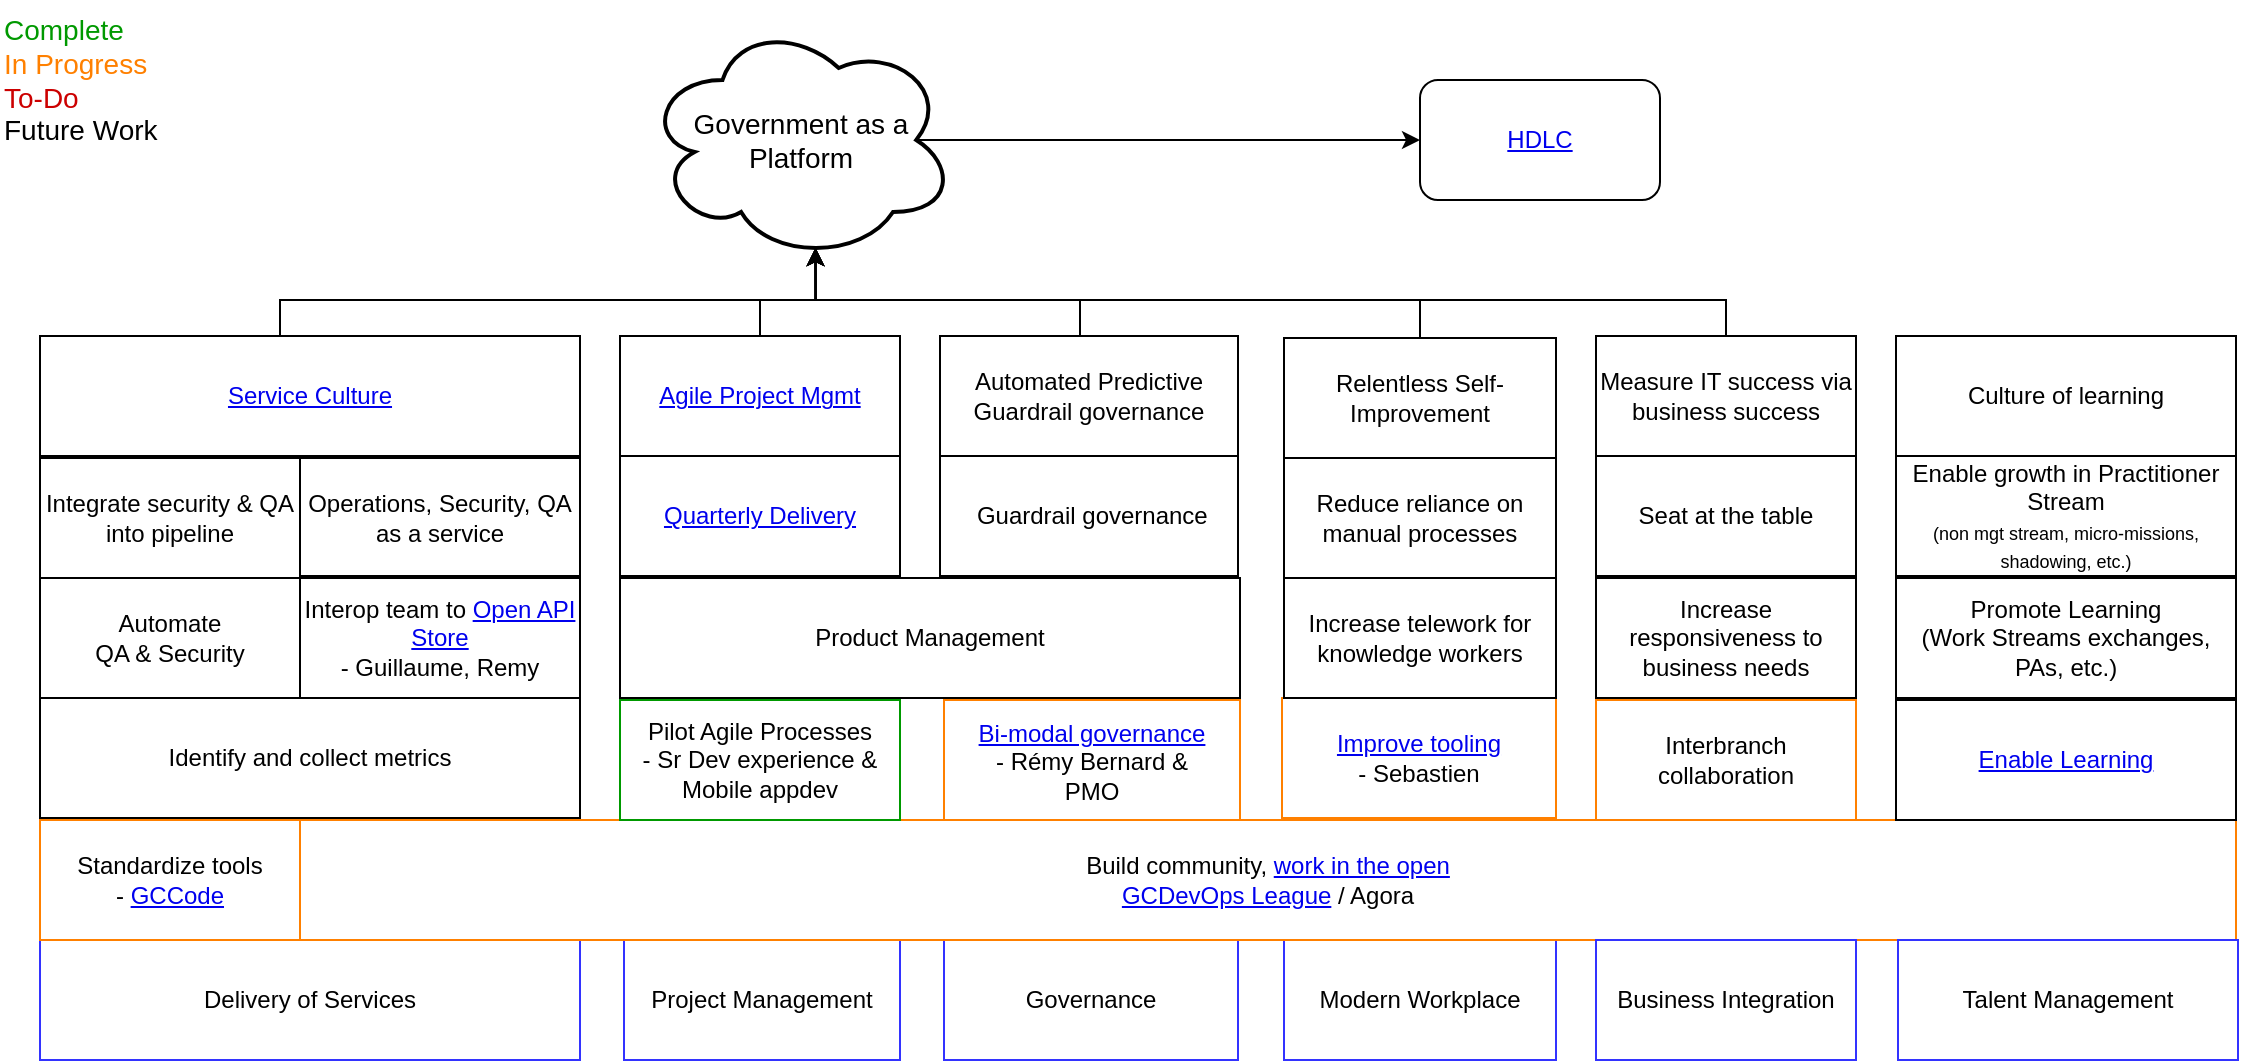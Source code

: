 <mxfile version="11.1.4" type="device"><diagram id="eCz6b4iK3f-LB8ZRhSTU" name="Page-1"><mxGraphModel dx="1422" dy="796" grid="1" gridSize="10" guides="1" tooltips="1" connect="1" arrows="1" fold="1" page="1" pageScale="1" pageWidth="827" pageHeight="1169" math="0" shadow="0"><root><mxCell id="0"/><mxCell id="1" parent="0"/><mxCell id="ZvNKkcRgBNaZvNoUtKcP-43" style="edgeStyle=orthogonalEdgeStyle;rounded=0;orthogonalLoop=1;jettySize=auto;html=1;exitX=0.875;exitY=0.5;exitDx=0;exitDy=0;exitPerimeter=0;entryX=0;entryY=0.5;entryDx=0;entryDy=0;" edge="1" parent="1" source="ZvNKkcRgBNaZvNoUtKcP-44" target="ZvNKkcRgBNaZvNoUtKcP-45"><mxGeometry relative="1" as="geometry"/></mxCell><mxCell id="ZvNKkcRgBNaZvNoUtKcP-44" value="Government as a Platform" style="ellipse;shape=cloud;strokeWidth=2;fontSize=14;whiteSpace=wrap;html=1;align=center;" vertex="1" parent="1"><mxGeometry x="352.5" y="30" width="155" height="120" as="geometry"/></mxCell><UserObject label="&lt;a href=&quot;https://sara-sabr.github.io/ITStrategy/human-development-life-cycle.html&quot;&gt;HDLC&lt;/a&gt;" id="ZvNKkcRgBNaZvNoUtKcP-45"><mxCell style="rounded=1;whiteSpace=wrap;html=1;" vertex="1" parent="1"><mxGeometry x="740" y="60" width="120" height="60" as="geometry"/></mxCell></UserObject><mxCell id="ZvNKkcRgBNaZvNoUtKcP-46" value="Delivery of Services" style="rounded=0;whiteSpace=wrap;html=1;strokeColor=#3333FF;" vertex="1" parent="1"><mxGeometry x="50" y="490" width="270" height="60" as="geometry"/></mxCell><mxCell id="ZvNKkcRgBNaZvNoUtKcP-47" value="Project Management" style="rounded=0;whiteSpace=wrap;html=1;strokeColor=#3333FF;" vertex="1" parent="1"><mxGeometry x="342" y="490" width="138" height="60" as="geometry"/></mxCell><mxCell id="ZvNKkcRgBNaZvNoUtKcP-48" value="Governance" style="rounded=0;whiteSpace=wrap;html=1;strokeColor=#3333FF;" vertex="1" parent="1"><mxGeometry x="502" y="490" width="147" height="60" as="geometry"/></mxCell><mxCell id="ZvNKkcRgBNaZvNoUtKcP-49" value="Modern Workplace" style="rounded=0;whiteSpace=wrap;html=1;strokeColor=#3333FF;" vertex="1" parent="1"><mxGeometry x="672" y="490" width="136" height="60" as="geometry"/></mxCell><UserObject label="&lt;div&gt;&lt;a href=&quot;https://sara-sabr.github.io/ITStrategy/web-services-access.html&quot;&gt;Improve tooling&lt;/a&gt;&lt;/div&gt;&lt;div&gt;&lt;font color=&quot;#CC0000&quot;&gt;&lt;font color=&quot;#000000&quot;&gt;- Sebastien&lt;/font&gt;&lt;br&gt;&lt;/font&gt;&lt;/div&gt;" id="ZvNKkcRgBNaZvNoUtKcP-50"><mxCell style="rounded=0;whiteSpace=wrap;html=1;strokeColor=#FF8000;" vertex="1" parent="1"><mxGeometry x="671" y="369" width="137" height="60" as="geometry"/></mxCell></UserObject><UserObject label="&lt;div&gt;&lt;a href=&quot;https://sara-sabr.github.io/ITStrategy/transition-to-partner.html#6-adopt-a-bi-modal-governance-and-delivery&quot;&gt;Bi-modal governance&lt;/a&gt;&lt;/div&gt;&lt;div&gt;- Rémy Bernard &amp;amp;&lt;/div&gt;&lt;div&gt;PMO&lt;/div&gt;" id="ZvNKkcRgBNaZvNoUtKcP-51"><mxCell style="rounded=0;whiteSpace=wrap;html=1;strokeColor=#FF8000;" vertex="1" parent="1"><mxGeometry x="502" y="370" width="148" height="61" as="geometry"/></mxCell></UserObject><UserObject label="&lt;div&gt;Build community, &lt;a href=&quot;https://sara-sabr.github.io/ITStrategy/transition-to-partner.html#7-transition-to-working-in-the-open-by-default&quot;&gt;work in the open&lt;/a&gt;&lt;br&gt;&lt;/div&gt;&lt;div&gt;&lt;a href=&quot;https://twitter.com/search?q=%23GCDevOpsLeague&amp;amp;src=tyah&quot;&gt;GCDevOps League&lt;/a&gt; / Agora&lt;br&gt;&lt;/div&gt;" id="ZvNKkcRgBNaZvNoUtKcP-52"><mxCell style="rounded=0;whiteSpace=wrap;html=1;strokeColor=#FF8000;" vertex="1" parent="1"><mxGeometry x="180" y="430" width="968" height="60" as="geometry"/></mxCell></UserObject><mxCell id="ZvNKkcRgBNaZvNoUtKcP-53" style="edgeStyle=orthogonalEdgeStyle;rounded=0;orthogonalLoop=1;jettySize=auto;html=1;entryX=0.55;entryY=0.95;entryDx=0;entryDy=0;entryPerimeter=0;exitX=0.5;exitY=0;exitDx=0;exitDy=0;" edge="1" parent="1" source="ZvNKkcRgBNaZvNoUtKcP-83" target="ZvNKkcRgBNaZvNoUtKcP-44"><mxGeometry relative="1" as="geometry"><Array as="points"><mxPoint x="740" y="170"/><mxPoint x="438" y="170"/></Array><mxPoint x="654" y="180" as="sourcePoint"/></mxGeometry></mxCell><mxCell id="ZvNKkcRgBNaZvNoUtKcP-54" value="Reduce reliance on manual processes" style="rounded=0;whiteSpace=wrap;html=1;strokeColor=#000000;" vertex="1" parent="1"><mxGeometry x="672" y="249" width="136" height="60" as="geometry"/></mxCell><mxCell id="ZvNKkcRgBNaZvNoUtKcP-55" value="&lt;div&gt;Automate &lt;br&gt;&lt;/div&gt;&lt;div&gt;QA &amp;amp; Security&lt;/div&gt;" style="rounded=0;whiteSpace=wrap;html=1;strokeColor=#000000;" vertex="1" parent="1"><mxGeometry x="50" y="309" width="130" height="60" as="geometry"/></mxCell><UserObject label="&lt;div&gt;Standardize tools&lt;/div&gt;&lt;div&gt;- &lt;a href=&quot;https://github.com/gcdevops/strategie-devops-strategy/blob/master/Content/OfficialGCCodeSupport.md&quot;&gt;GCCode&lt;/a&gt;&lt;br&gt;&lt;/div&gt;" id="ZvNKkcRgBNaZvNoUtKcP-56"><mxCell style="rounded=0;whiteSpace=wrap;html=1;strokeColor=#FF8000;" vertex="1" parent="1"><mxGeometry x="50" y="430" width="130" height="60" as="geometry"/></mxCell></UserObject><mxCell id="ZvNKkcRgBNaZvNoUtKcP-57" value="Integrate security &amp;amp; QA into pipeline" style="rounded=0;whiteSpace=wrap;html=1;strokeColor=#000000;" vertex="1" parent="1"><mxGeometry x="50" y="249" width="130" height="60" as="geometry"/></mxCell><mxCell id="ZvNKkcRgBNaZvNoUtKcP-58" style="edgeStyle=orthogonalEdgeStyle;rounded=0;orthogonalLoop=1;jettySize=auto;html=1;exitX=0.5;exitY=0;exitDx=0;exitDy=0;entryX=0.55;entryY=0.95;entryDx=0;entryDy=0;entryPerimeter=0;" edge="1" parent="1" source="ZvNKkcRgBNaZvNoUtKcP-59" target="ZvNKkcRgBNaZvNoUtKcP-44"><mxGeometry relative="1" as="geometry"><Array as="points"><mxPoint x="410" y="170"/><mxPoint x="438" y="170"/></Array></mxGeometry></mxCell><UserObject label="&lt;a href=&quot;https://sara-sabr.github.io/ITStrategy/transition-to-partner.html#5-shift-to-agile-project-management&quot;&gt;Agile Project Mgmt&lt;/a&gt;" id="ZvNKkcRgBNaZvNoUtKcP-59"><mxCell style="rounded=0;whiteSpace=wrap;html=1;strokeColor=#000000;" vertex="1" parent="1"><mxGeometry x="340" y="188" width="140" height="60" as="geometry"/></mxCell></UserObject><UserObject label="&lt;div&gt;Interop team to &lt;a href=&quot;https://api.canada.ca/en/homepage&quot;&gt;Open API Store&lt;/a&gt;&lt;/div&gt;&lt;div&gt;- Guillaume, Remy&lt;br&gt;&lt;/div&gt;" id="ZvNKkcRgBNaZvNoUtKcP-60"><mxCell style="rounded=0;whiteSpace=wrap;html=1;strokeColor=#000000;" vertex="1" parent="1"><mxGeometry x="180" y="309" width="140" height="60" as="geometry"/></mxCell></UserObject><mxCell id="ZvNKkcRgBNaZvNoUtKcP-61" value="Operations, Security, QA as a service" style="rounded=0;whiteSpace=wrap;html=1;strokeColor=#000000;" vertex="1" parent="1"><mxGeometry x="180" y="249" width="140" height="59" as="geometry"/></mxCell><mxCell id="ZvNKkcRgBNaZvNoUtKcP-62" value="Business Integration" style="rounded=0;whiteSpace=wrap;html=1;strokeColor=#3333FF;" vertex="1" parent="1"><mxGeometry x="828" y="490" width="130" height="60" as="geometry"/></mxCell><mxCell id="ZvNKkcRgBNaZvNoUtKcP-63" style="edgeStyle=orthogonalEdgeStyle;rounded=0;orthogonalLoop=1;jettySize=auto;html=1;exitX=0.5;exitY=0;exitDx=0;exitDy=0;entryX=0.55;entryY=0.95;entryDx=0;entryDy=0;entryPerimeter=0;" edge="1" parent="1" source="ZvNKkcRgBNaZvNoUtKcP-64" target="ZvNKkcRgBNaZvNoUtKcP-44"><mxGeometry relative="1" as="geometry"><Array as="points"><mxPoint x="893" y="170"/><mxPoint x="438" y="170"/></Array></mxGeometry></mxCell><mxCell id="ZvNKkcRgBNaZvNoUtKcP-64" value="Measure IT success via business success" style="rounded=0;whiteSpace=wrap;html=1;strokeColor=#000000;" vertex="1" parent="1"><mxGeometry x="828" y="188" width="130" height="60" as="geometry"/></mxCell><mxCell id="ZvNKkcRgBNaZvNoUtKcP-65" value="&lt;div style=&quot;font-size: 14px&quot; align=&quot;left&quot;&gt;&lt;font style=&quot;font-size: 14px&quot; color=&quot;#FF8000&quot;&gt;&lt;font style=&quot;font-size: 14px&quot; color=&quot;#009900&quot;&gt;Complete&lt;/font&gt;&lt;/font&gt;&lt;/div&gt;&lt;div style=&quot;font-size: 14px&quot; align=&quot;left&quot;&gt;&lt;font style=&quot;font-size: 14px&quot; color=&quot;#FF8000&quot;&gt;In Progress&lt;/font&gt;&lt;/div&gt;&lt;div style=&quot;font-size: 14px&quot; align=&quot;left&quot;&gt;&lt;font style=&quot;font-size: 14px&quot; color=&quot;#CC0000&quot;&gt;To-Do&lt;/font&gt;&lt;font style=&quot;font-size: 14px&quot;&gt;&lt;br&gt;&lt;/font&gt;&lt;/div&gt;&lt;div style=&quot;font-size: 14px&quot; align=&quot;left&quot;&gt;&lt;font style=&quot;font-size: 14px&quot;&gt;&lt;font style=&quot;font-size: 14px&quot; color=&quot;#FF8000&quot;&gt;&lt;font style=&quot;font-size: 14px&quot; color=&quot;#009900&quot;&gt;&lt;font color=&quot;#000000&quot;&gt;Future Work&lt;/font&gt;&lt;/font&gt;&lt;/font&gt;&lt;/font&gt;&lt;/div&gt;" style="text;html=1;strokeColor=none;fillColor=none;align=left;verticalAlign=middle;whiteSpace=wrap;rounded=0;" vertex="1" parent="1"><mxGeometry x="30" y="20" width="110" height="80" as="geometry"/></mxCell><mxCell id="ZvNKkcRgBNaZvNoUtKcP-66" style="edgeStyle=orthogonalEdgeStyle;rounded=0;orthogonalLoop=1;jettySize=auto;html=1;exitX=0.5;exitY=0;exitDx=0;exitDy=0;entryX=0.55;entryY=0.95;entryDx=0;entryDy=0;entryPerimeter=0;" edge="1" parent="1" source="ZvNKkcRgBNaZvNoUtKcP-67" target="ZvNKkcRgBNaZvNoUtKcP-44"><mxGeometry relative="1" as="geometry"><Array as="points"><mxPoint x="170" y="170"/><mxPoint x="438" y="170"/></Array><mxPoint x="440" y="150" as="targetPoint"/></mxGeometry></mxCell><UserObject label="&lt;div&gt;&lt;a href=&quot;https://sara-sabr.github.io/ITStrategy/service-culture.html&quot;&gt;Service Culture&lt;/a&gt;&lt;/div&gt;" id="ZvNKkcRgBNaZvNoUtKcP-67"><mxCell style="rounded=0;whiteSpace=wrap;html=1;strokeColor=#000000;" vertex="1" parent="1"><mxGeometry x="50" y="188" width="270" height="60" as="geometry"/></mxCell></UserObject><mxCell id="ZvNKkcRgBNaZvNoUtKcP-68" style="edgeStyle=orthogonalEdgeStyle;rounded=0;orthogonalLoop=1;jettySize=auto;html=1;exitX=0.5;exitY=0;exitDx=0;exitDy=0;entryX=0.55;entryY=0.95;entryDx=0;entryDy=0;entryPerimeter=0;" edge="1" parent="1" source="ZvNKkcRgBNaZvNoUtKcP-69" target="ZvNKkcRgBNaZvNoUtKcP-44"><mxGeometry relative="1" as="geometry"><Array as="points"><mxPoint x="570" y="188"/><mxPoint x="570" y="170"/><mxPoint x="438" y="170"/></Array></mxGeometry></mxCell><mxCell id="ZvNKkcRgBNaZvNoUtKcP-69" value="Automated Predictive Guardrail governance" style="rounded=0;whiteSpace=wrap;html=1;strokeColor=#000000;fillColor=none;" vertex="1" parent="1"><mxGeometry x="500" y="188" width="149" height="60" as="geometry"/></mxCell><mxCell id="ZvNKkcRgBNaZvNoUtKcP-70" value="Interbranch collaboration" style="rounded=0;whiteSpace=wrap;html=1;strokeColor=#FF8000;fillColor=none;" vertex="1" parent="1"><mxGeometry x="828" y="370" width="130" height="60" as="geometry"/></mxCell><mxCell id="ZvNKkcRgBNaZvNoUtKcP-71" value="Increase responsiveness to business needs" style="rounded=0;whiteSpace=wrap;html=1;strokeColor=#000000;fillColor=none;" vertex="1" parent="1"><mxGeometry x="828" y="309" width="130" height="60" as="geometry"/></mxCell><mxCell id="ZvNKkcRgBNaZvNoUtKcP-72" value="Increase telework for knowledge workers" style="rounded=0;whiteSpace=wrap;html=1;strokeColor=#000000;fillColor=none;" vertex="1" parent="1"><mxGeometry x="672" y="309" width="136" height="60" as="geometry"/></mxCell><mxCell id="ZvNKkcRgBNaZvNoUtKcP-73" value="&lt;div&gt;Pilot Agile Processes&lt;/div&gt;&lt;div&gt;- Sr Dev experience &amp;amp; Mobile appdev&lt;br&gt;&lt;/div&gt;" style="rounded=0;whiteSpace=wrap;html=1;strokeColor=#009900;fillColor=none;" vertex="1" parent="1"><mxGeometry x="340" y="370" width="140" height="60" as="geometry"/></mxCell><mxCell id="ZvNKkcRgBNaZvNoUtKcP-74" value="Product Management" style="rounded=0;whiteSpace=wrap;html=1;strokeColor=#000000;fillColor=none;" vertex="1" parent="1"><mxGeometry x="340" y="309" width="310" height="60" as="geometry"/></mxCell><mxCell id="ZvNKkcRgBNaZvNoUtKcP-75" value="Seat at the table" style="rounded=0;whiteSpace=wrap;html=1;strokeColor=#000000;" vertex="1" parent="1"><mxGeometry x="828" y="248" width="130" height="60" as="geometry"/></mxCell><mxCell id="ZvNKkcRgBNaZvNoUtKcP-76" value="Talent Management" style="rounded=0;whiteSpace=wrap;html=1;strokeColor=#3333FF;" vertex="1" parent="1"><mxGeometry x="979" y="490" width="170" height="60" as="geometry"/></mxCell><mxCell id="ZvNKkcRgBNaZvNoUtKcP-77" value="&lt;span style=&quot;display: inline ; float: none ; background-color: transparent ; color: rgb(0 , 0 , 0) ; font-family: &amp;#34;helvetica&amp;#34; ; font-size: 12px ; font-style: normal ; font-variant: normal ; font-weight: 400 ; letter-spacing: normal ; text-align: center ; text-decoration: none ; text-indent: 0px ; text-transform: none ; white-space: normal ; word-spacing: 0px ; word-wrap: normal&quot;&gt;Culture of learning&lt;/span&gt;" style="rounded=0;whiteSpace=wrap;html=1;strokeColor=#000000;" vertex="1" parent="1"><mxGeometry x="978" y="188" width="170" height="60" as="geometry"/></mxCell><mxCell id="ZvNKkcRgBNaZvNoUtKcP-78" value="Enable growth in Practitioner Stream&lt;br&gt;&lt;font style=&quot;font-size: 9px&quot;&gt;(non mgt stream, micro-missions, shadowing, etc.)&lt;/font&gt;" style="rounded=0;whiteSpace=wrap;html=1;strokeColor=#000000;" vertex="1" parent="1"><mxGeometry x="978" y="248" width="170" height="60" as="geometry"/></mxCell><mxCell id="ZvNKkcRgBNaZvNoUtKcP-79" value="&lt;a href=&quot;https://sara-sabr.github.io/ITStrategy/enable-learning.html&quot;&gt;Enable Learning&lt;/a&gt;" style="rounded=0;whiteSpace=wrap;html=1;strokeColor=#000000;" vertex="1" parent="1"><mxGeometry x="978" y="370" width="170" height="60" as="geometry"/></mxCell><mxCell id="ZvNKkcRgBNaZvNoUtKcP-80" value="Promote Learning&lt;br&gt;(Work Streams exchanges, PAs, etc.)" style="rounded=0;whiteSpace=wrap;html=1;strokeColor=#000000;" vertex="1" parent="1"><mxGeometry x="978" y="309" width="170" height="60" as="geometry"/></mxCell><mxCell id="ZvNKkcRgBNaZvNoUtKcP-81" value="&amp;nbsp;Guardrail governance" style="rounded=0;whiteSpace=wrap;html=1;strokeColor=#000000;fillColor=none;direction=west;" vertex="1" parent="1"><mxGeometry x="500" y="248" width="149" height="60" as="geometry"/></mxCell><mxCell id="ZvNKkcRgBNaZvNoUtKcP-82" value="&lt;a href=&quot;https://github.com/sara-sabr/ITStrategy/blob/master/_pages/en/quarterly-delivery.md&quot;&gt;Quarterly Delivery&lt;/a&gt;" style="rounded=0;whiteSpace=wrap;html=1;strokeColor=#000000;fillColor=none;" vertex="1" parent="1"><mxGeometry x="340" y="248" width="140" height="60" as="geometry"/></mxCell><mxCell id="ZvNKkcRgBNaZvNoUtKcP-83" value="Relentless Self-Improvement" style="rounded=0;whiteSpace=wrap;html=1;strokeColor=#000000;" vertex="1" parent="1"><mxGeometry x="672" y="189" width="136" height="60" as="geometry"/></mxCell><mxCell id="ZvNKkcRgBNaZvNoUtKcP-84" value="Identify and collect metrics" style="rounded=0;whiteSpace=wrap;html=1;strokeColor=#000000;" vertex="1" parent="1"><mxGeometry x="50" y="369" width="270" height="60" as="geometry"/></mxCell></root></mxGraphModel></diagram></mxfile>